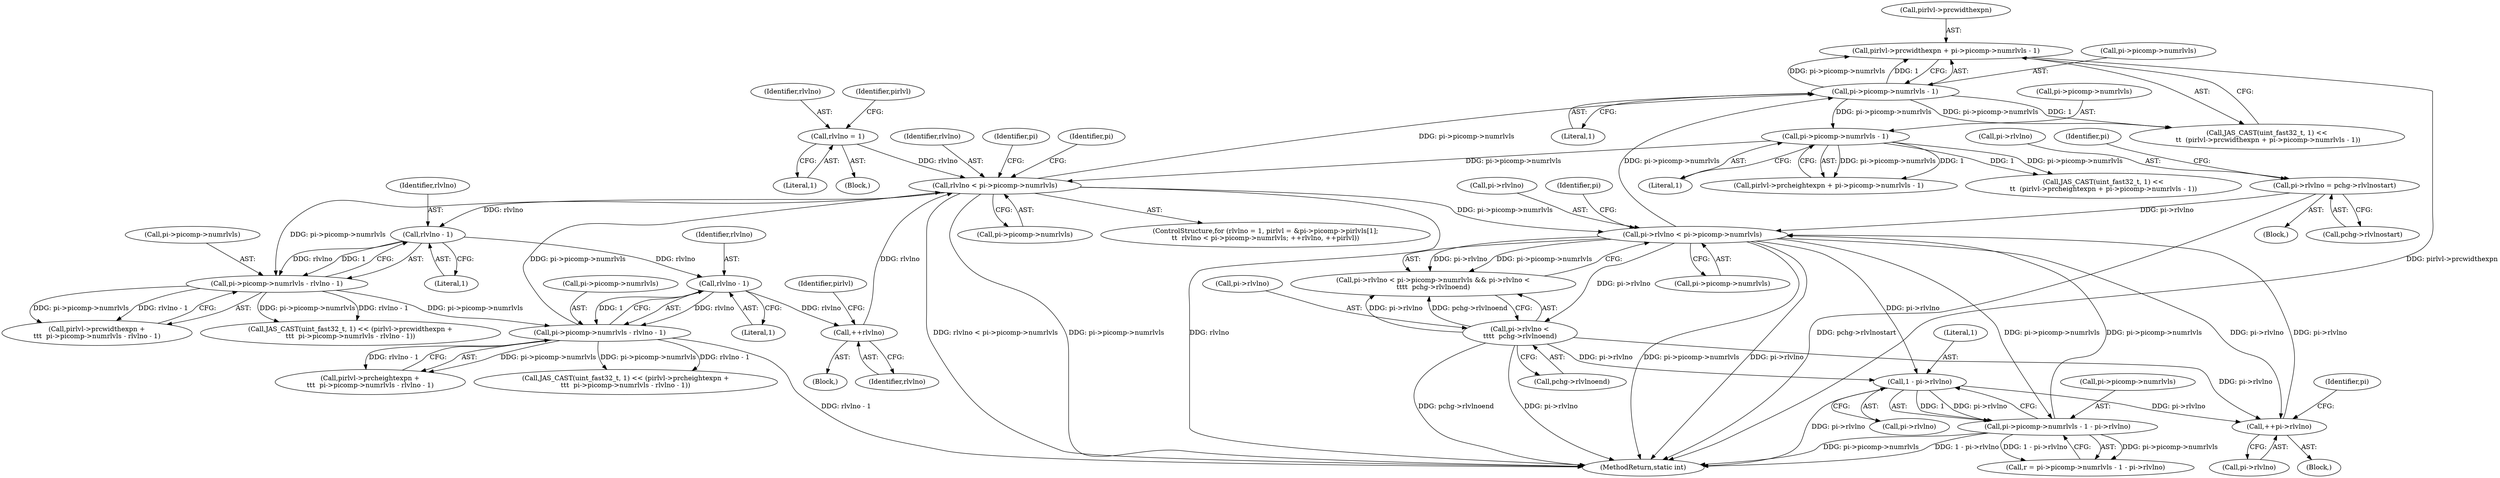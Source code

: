 digraph "0_jasper_aa0b0f79ade5eef8b0e7a214c03f5af54b36ba7d@pointer" {
"1000202" [label="(Call,pirlvl->prcwidthexpn + pi->picomp->numrlvls - 1)"];
"1000206" [label="(Call,pi->picomp->numrlvls - 1)"];
"1000253" [label="(Call,rlvlno < pi->picomp->numrlvls)"];
"1000261" [label="(Call,++rlvlno)"];
"1000325" [label="(Call,rlvlno - 1)"];
"1000294" [label="(Call,rlvlno - 1)"];
"1000240" [label="(Call,rlvlno = 1)"];
"1000231" [label="(Call,pi->picomp->numrlvls - 1)"];
"1000319" [label="(Call,pi->picomp->numrlvls - rlvlno - 1)"];
"1000288" [label="(Call,pi->picomp->numrlvls - rlvlno - 1)"];
"1000414" [label="(Call,pi->rlvlno < pi->picomp->numrlvls)"];
"1000392" [label="(Call,pi->rlvlno = pchg->rlvlnostart)"];
"1000431" [label="(Call,++pi->rlvlno)"];
"1000458" [label="(Call,1 - pi->rlvlno)"];
"1000423" [label="(Call,pi->rlvlno <\n\t\t\t\t  pchg->rlvlnoend)"];
"1000452" [label="(Call,pi->picomp->numrlvls - 1 - pi->rlvlno)"];
"1000424" [label="(Call,pi->rlvlno)"];
"1000253" [label="(Call,rlvlno < pi->picomp->numrlvls)"];
"1000255" [label="(Call,pi->picomp->numrlvls)"];
"1000264" [label="(Identifier,pirlvl)"];
"1000232" [label="(Call,pi->picomp->numrlvls)"];
"1000311" [label="(Call,JAS_CAST(uint_fast32_t, 1) << (pirlvl->prcheightexpn +\n\t\t\t  pi->picomp->numrlvls - rlvlno - 1))"];
"1000254" [label="(Identifier,rlvlno)"];
"1000699" [label="(MethodReturn,static int)"];
"1000207" [label="(Call,pi->picomp->numrlvls)"];
"1000202" [label="(Call,pirlvl->prcwidthexpn + pi->picomp->numrlvls - 1)"];
"1000295" [label="(Identifier,rlvlno)"];
"1000325" [label="(Call,rlvlno - 1)"];
"1000294" [label="(Call,rlvlno - 1)"];
"1000268" [label="(Identifier,pi)"];
"1000432" [label="(Call,pi->rlvlno)"];
"1000320" [label="(Call,pi->picomp->numrlvls)"];
"1000244" [label="(Identifier,pirlvl)"];
"1000212" [label="(Literal,1)"];
"1000423" [label="(Call,pi->rlvlno <\n\t\t\t\t  pchg->rlvlnoend)"];
"1000203" [label="(Call,pirlvl->prcwidthexpn)"];
"1000437" [label="(Identifier,pi)"];
"1000392" [label="(Call,pi->rlvlno = pchg->rlvlnostart)"];
"1000418" [label="(Call,pi->picomp->numrlvls)"];
"1000288" [label="(Call,pi->picomp->numrlvls - rlvlno - 1)"];
"1000262" [label="(Identifier,rlvlno)"];
"1000431" [label="(Call,++pi->rlvlno)"];
"1000401" [label="(Identifier,pi)"];
"1000427" [label="(Call,pchg->rlvlnoend)"];
"1000326" [label="(Identifier,rlvlno)"];
"1000453" [label="(Call,pi->picomp->numrlvls)"];
"1000296" [label="(Literal,1)"];
"1000413" [label="(Call,pi->rlvlno < pi->picomp->numrlvls && pi->rlvlno <\n\t\t\t\t  pchg->rlvlnoend)"];
"1000450" [label="(Call,r = pi->picomp->numrlvls - 1 - pi->rlvlno)"];
"1000206" [label="(Call,pi->picomp->numrlvls - 1)"];
"1000289" [label="(Call,pi->picomp->numrlvls)"];
"1000240" [label="(Call,rlvlno = 1)"];
"1000241" [label="(Identifier,rlvlno)"];
"1000414" [label="(Call,pi->rlvlno < pi->picomp->numrlvls)"];
"1000260" [label="(Block,)"];
"1000237" [label="(Literal,1)"];
"1000280" [label="(Call,JAS_CAST(uint_fast32_t, 1) << (pirlvl->prcwidthexpn +\n\t\t\t  pi->picomp->numrlvls - rlvlno - 1))"];
"1000315" [label="(Call,pirlvl->prcheightexpn +\n\t\t\t  pi->picomp->numrlvls - rlvlno - 1)"];
"1000242" [label="(Literal,1)"];
"1000198" [label="(Call,JAS_CAST(uint_fast32_t, 1) <<\n \t\t  (pirlvl->prcwidthexpn + pi->picomp->numrlvls - 1))"];
"1000284" [label="(Call,pirlvl->prcwidthexpn +\n\t\t\t  pi->picomp->numrlvls - rlvlno - 1)"];
"1000391" [label="(Block,)"];
"1000458" [label="(Call,1 - pi->rlvlno)"];
"1000415" [label="(Call,pi->rlvlno)"];
"1000227" [label="(Call,pirlvl->prcheightexpn + pi->picomp->numrlvls - 1)"];
"1000430" [label="(Block,)"];
"1000223" [label="(Call,JAS_CAST(uint_fast32_t, 1) <<\n\t\t  (pirlvl->prcheightexpn + pi->picomp->numrlvls - 1))"];
"1000319" [label="(Call,pi->picomp->numrlvls - rlvlno - 1)"];
"1000327" [label="(Literal,1)"];
"1000231" [label="(Call,pi->picomp->numrlvls - 1)"];
"1000425" [label="(Identifier,pi)"];
"1000393" [label="(Call,pi->rlvlno)"];
"1000238" [label="(ControlStructure,for (rlvlno = 1, pirlvl = &pi->picomp->pirlvls[1];\n\t\t  rlvlno < pi->picomp->numrlvls; ++rlvlno, ++pirlvl))"];
"1000331" [label="(Identifier,pi)"];
"1000261" [label="(Call,++rlvlno)"];
"1000396" [label="(Call,pchg->rlvlnostart)"];
"1000452" [label="(Call,pi->picomp->numrlvls - 1 - pi->rlvlno)"];
"1000239" [label="(Block,)"];
"1000459" [label="(Literal,1)"];
"1000460" [label="(Call,pi->rlvlno)"];
"1000202" -> "1000198"  [label="AST: "];
"1000202" -> "1000206"  [label="CFG: "];
"1000203" -> "1000202"  [label="AST: "];
"1000206" -> "1000202"  [label="AST: "];
"1000198" -> "1000202"  [label="CFG: "];
"1000202" -> "1000699"  [label="DDG: pirlvl->prcwidthexpn"];
"1000206" -> "1000202"  [label="DDG: pi->picomp->numrlvls"];
"1000206" -> "1000202"  [label="DDG: 1"];
"1000206" -> "1000212"  [label="CFG: "];
"1000207" -> "1000206"  [label="AST: "];
"1000212" -> "1000206"  [label="AST: "];
"1000206" -> "1000198"  [label="DDG: pi->picomp->numrlvls"];
"1000206" -> "1000198"  [label="DDG: 1"];
"1000253" -> "1000206"  [label="DDG: pi->picomp->numrlvls"];
"1000414" -> "1000206"  [label="DDG: pi->picomp->numrlvls"];
"1000206" -> "1000231"  [label="DDG: pi->picomp->numrlvls"];
"1000253" -> "1000238"  [label="AST: "];
"1000253" -> "1000255"  [label="CFG: "];
"1000254" -> "1000253"  [label="AST: "];
"1000255" -> "1000253"  [label="AST: "];
"1000268" -> "1000253"  [label="CFG: "];
"1000331" -> "1000253"  [label="CFG: "];
"1000253" -> "1000699"  [label="DDG: rlvlno < pi->picomp->numrlvls"];
"1000253" -> "1000699"  [label="DDG: pi->picomp->numrlvls"];
"1000253" -> "1000699"  [label="DDG: rlvlno"];
"1000261" -> "1000253"  [label="DDG: rlvlno"];
"1000240" -> "1000253"  [label="DDG: rlvlno"];
"1000231" -> "1000253"  [label="DDG: pi->picomp->numrlvls"];
"1000319" -> "1000253"  [label="DDG: pi->picomp->numrlvls"];
"1000253" -> "1000288"  [label="DDG: pi->picomp->numrlvls"];
"1000253" -> "1000294"  [label="DDG: rlvlno"];
"1000253" -> "1000414"  [label="DDG: pi->picomp->numrlvls"];
"1000261" -> "1000260"  [label="AST: "];
"1000261" -> "1000262"  [label="CFG: "];
"1000262" -> "1000261"  [label="AST: "];
"1000264" -> "1000261"  [label="CFG: "];
"1000325" -> "1000261"  [label="DDG: rlvlno"];
"1000325" -> "1000319"  [label="AST: "];
"1000325" -> "1000327"  [label="CFG: "];
"1000326" -> "1000325"  [label="AST: "];
"1000327" -> "1000325"  [label="AST: "];
"1000319" -> "1000325"  [label="CFG: "];
"1000325" -> "1000319"  [label="DDG: rlvlno"];
"1000325" -> "1000319"  [label="DDG: 1"];
"1000294" -> "1000325"  [label="DDG: rlvlno"];
"1000294" -> "1000288"  [label="AST: "];
"1000294" -> "1000296"  [label="CFG: "];
"1000295" -> "1000294"  [label="AST: "];
"1000296" -> "1000294"  [label="AST: "];
"1000288" -> "1000294"  [label="CFG: "];
"1000294" -> "1000288"  [label="DDG: rlvlno"];
"1000294" -> "1000288"  [label="DDG: 1"];
"1000240" -> "1000239"  [label="AST: "];
"1000240" -> "1000242"  [label="CFG: "];
"1000241" -> "1000240"  [label="AST: "];
"1000242" -> "1000240"  [label="AST: "];
"1000244" -> "1000240"  [label="CFG: "];
"1000231" -> "1000227"  [label="AST: "];
"1000231" -> "1000237"  [label="CFG: "];
"1000232" -> "1000231"  [label="AST: "];
"1000237" -> "1000231"  [label="AST: "];
"1000227" -> "1000231"  [label="CFG: "];
"1000231" -> "1000223"  [label="DDG: pi->picomp->numrlvls"];
"1000231" -> "1000223"  [label="DDG: 1"];
"1000231" -> "1000227"  [label="DDG: pi->picomp->numrlvls"];
"1000231" -> "1000227"  [label="DDG: 1"];
"1000319" -> "1000315"  [label="AST: "];
"1000320" -> "1000319"  [label="AST: "];
"1000315" -> "1000319"  [label="CFG: "];
"1000319" -> "1000699"  [label="DDG: rlvlno - 1"];
"1000319" -> "1000311"  [label="DDG: pi->picomp->numrlvls"];
"1000319" -> "1000311"  [label="DDG: rlvlno - 1"];
"1000319" -> "1000315"  [label="DDG: pi->picomp->numrlvls"];
"1000319" -> "1000315"  [label="DDG: rlvlno - 1"];
"1000288" -> "1000319"  [label="DDG: pi->picomp->numrlvls"];
"1000288" -> "1000284"  [label="AST: "];
"1000289" -> "1000288"  [label="AST: "];
"1000284" -> "1000288"  [label="CFG: "];
"1000288" -> "1000280"  [label="DDG: pi->picomp->numrlvls"];
"1000288" -> "1000280"  [label="DDG: rlvlno - 1"];
"1000288" -> "1000284"  [label="DDG: pi->picomp->numrlvls"];
"1000288" -> "1000284"  [label="DDG: rlvlno - 1"];
"1000414" -> "1000413"  [label="AST: "];
"1000414" -> "1000418"  [label="CFG: "];
"1000415" -> "1000414"  [label="AST: "];
"1000418" -> "1000414"  [label="AST: "];
"1000425" -> "1000414"  [label="CFG: "];
"1000413" -> "1000414"  [label="CFG: "];
"1000414" -> "1000699"  [label="DDG: pi->picomp->numrlvls"];
"1000414" -> "1000699"  [label="DDG: pi->rlvlno"];
"1000414" -> "1000413"  [label="DDG: pi->rlvlno"];
"1000414" -> "1000413"  [label="DDG: pi->picomp->numrlvls"];
"1000392" -> "1000414"  [label="DDG: pi->rlvlno"];
"1000431" -> "1000414"  [label="DDG: pi->rlvlno"];
"1000452" -> "1000414"  [label="DDG: pi->picomp->numrlvls"];
"1000414" -> "1000423"  [label="DDG: pi->rlvlno"];
"1000414" -> "1000431"  [label="DDG: pi->rlvlno"];
"1000414" -> "1000452"  [label="DDG: pi->picomp->numrlvls"];
"1000414" -> "1000458"  [label="DDG: pi->rlvlno"];
"1000392" -> "1000391"  [label="AST: "];
"1000392" -> "1000396"  [label="CFG: "];
"1000393" -> "1000392"  [label="AST: "];
"1000396" -> "1000392"  [label="AST: "];
"1000401" -> "1000392"  [label="CFG: "];
"1000392" -> "1000699"  [label="DDG: pchg->rlvlnostart"];
"1000431" -> "1000430"  [label="AST: "];
"1000431" -> "1000432"  [label="CFG: "];
"1000432" -> "1000431"  [label="AST: "];
"1000437" -> "1000431"  [label="CFG: "];
"1000458" -> "1000431"  [label="DDG: pi->rlvlno"];
"1000423" -> "1000431"  [label="DDG: pi->rlvlno"];
"1000458" -> "1000452"  [label="AST: "];
"1000458" -> "1000460"  [label="CFG: "];
"1000459" -> "1000458"  [label="AST: "];
"1000460" -> "1000458"  [label="AST: "];
"1000452" -> "1000458"  [label="CFG: "];
"1000458" -> "1000699"  [label="DDG: pi->rlvlno"];
"1000458" -> "1000452"  [label="DDG: 1"];
"1000458" -> "1000452"  [label="DDG: pi->rlvlno"];
"1000423" -> "1000458"  [label="DDG: pi->rlvlno"];
"1000423" -> "1000413"  [label="AST: "];
"1000423" -> "1000427"  [label="CFG: "];
"1000424" -> "1000423"  [label="AST: "];
"1000427" -> "1000423"  [label="AST: "];
"1000413" -> "1000423"  [label="CFG: "];
"1000423" -> "1000699"  [label="DDG: pchg->rlvlnoend"];
"1000423" -> "1000699"  [label="DDG: pi->rlvlno"];
"1000423" -> "1000413"  [label="DDG: pi->rlvlno"];
"1000423" -> "1000413"  [label="DDG: pchg->rlvlnoend"];
"1000452" -> "1000450"  [label="AST: "];
"1000453" -> "1000452"  [label="AST: "];
"1000450" -> "1000452"  [label="CFG: "];
"1000452" -> "1000699"  [label="DDG: pi->picomp->numrlvls"];
"1000452" -> "1000699"  [label="DDG: 1 - pi->rlvlno"];
"1000452" -> "1000450"  [label="DDG: pi->picomp->numrlvls"];
"1000452" -> "1000450"  [label="DDG: 1 - pi->rlvlno"];
}
